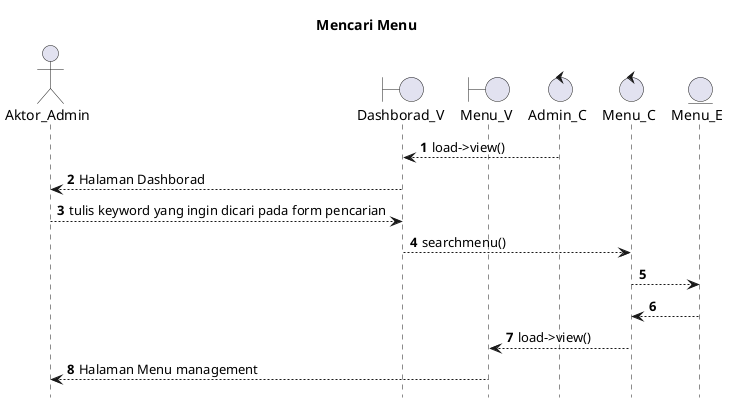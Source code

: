 @startuml

autonumber
hide footbox
title Mencari Menu

Actor Aktor_Admin
boundary Dashborad_V
boundary Menu_V
control Admin_C
control Menu_C
Entity Menu_E

Admin_C --> Dashborad_V: load->view()
Dashborad_V --> Aktor_Admin: Halaman Dashborad
Aktor_Admin --> Dashborad_V: tulis keyword yang ingin dicari pada form pencarian
Dashborad_V --> Menu_C: searchmenu()
Menu_C --> Menu_E:
    
    Menu_E --> Menu_C:
    Menu_C --> Menu_V: load->view()
    Menu_V --> Aktor_Admin: Halaman Menu management

@enduml